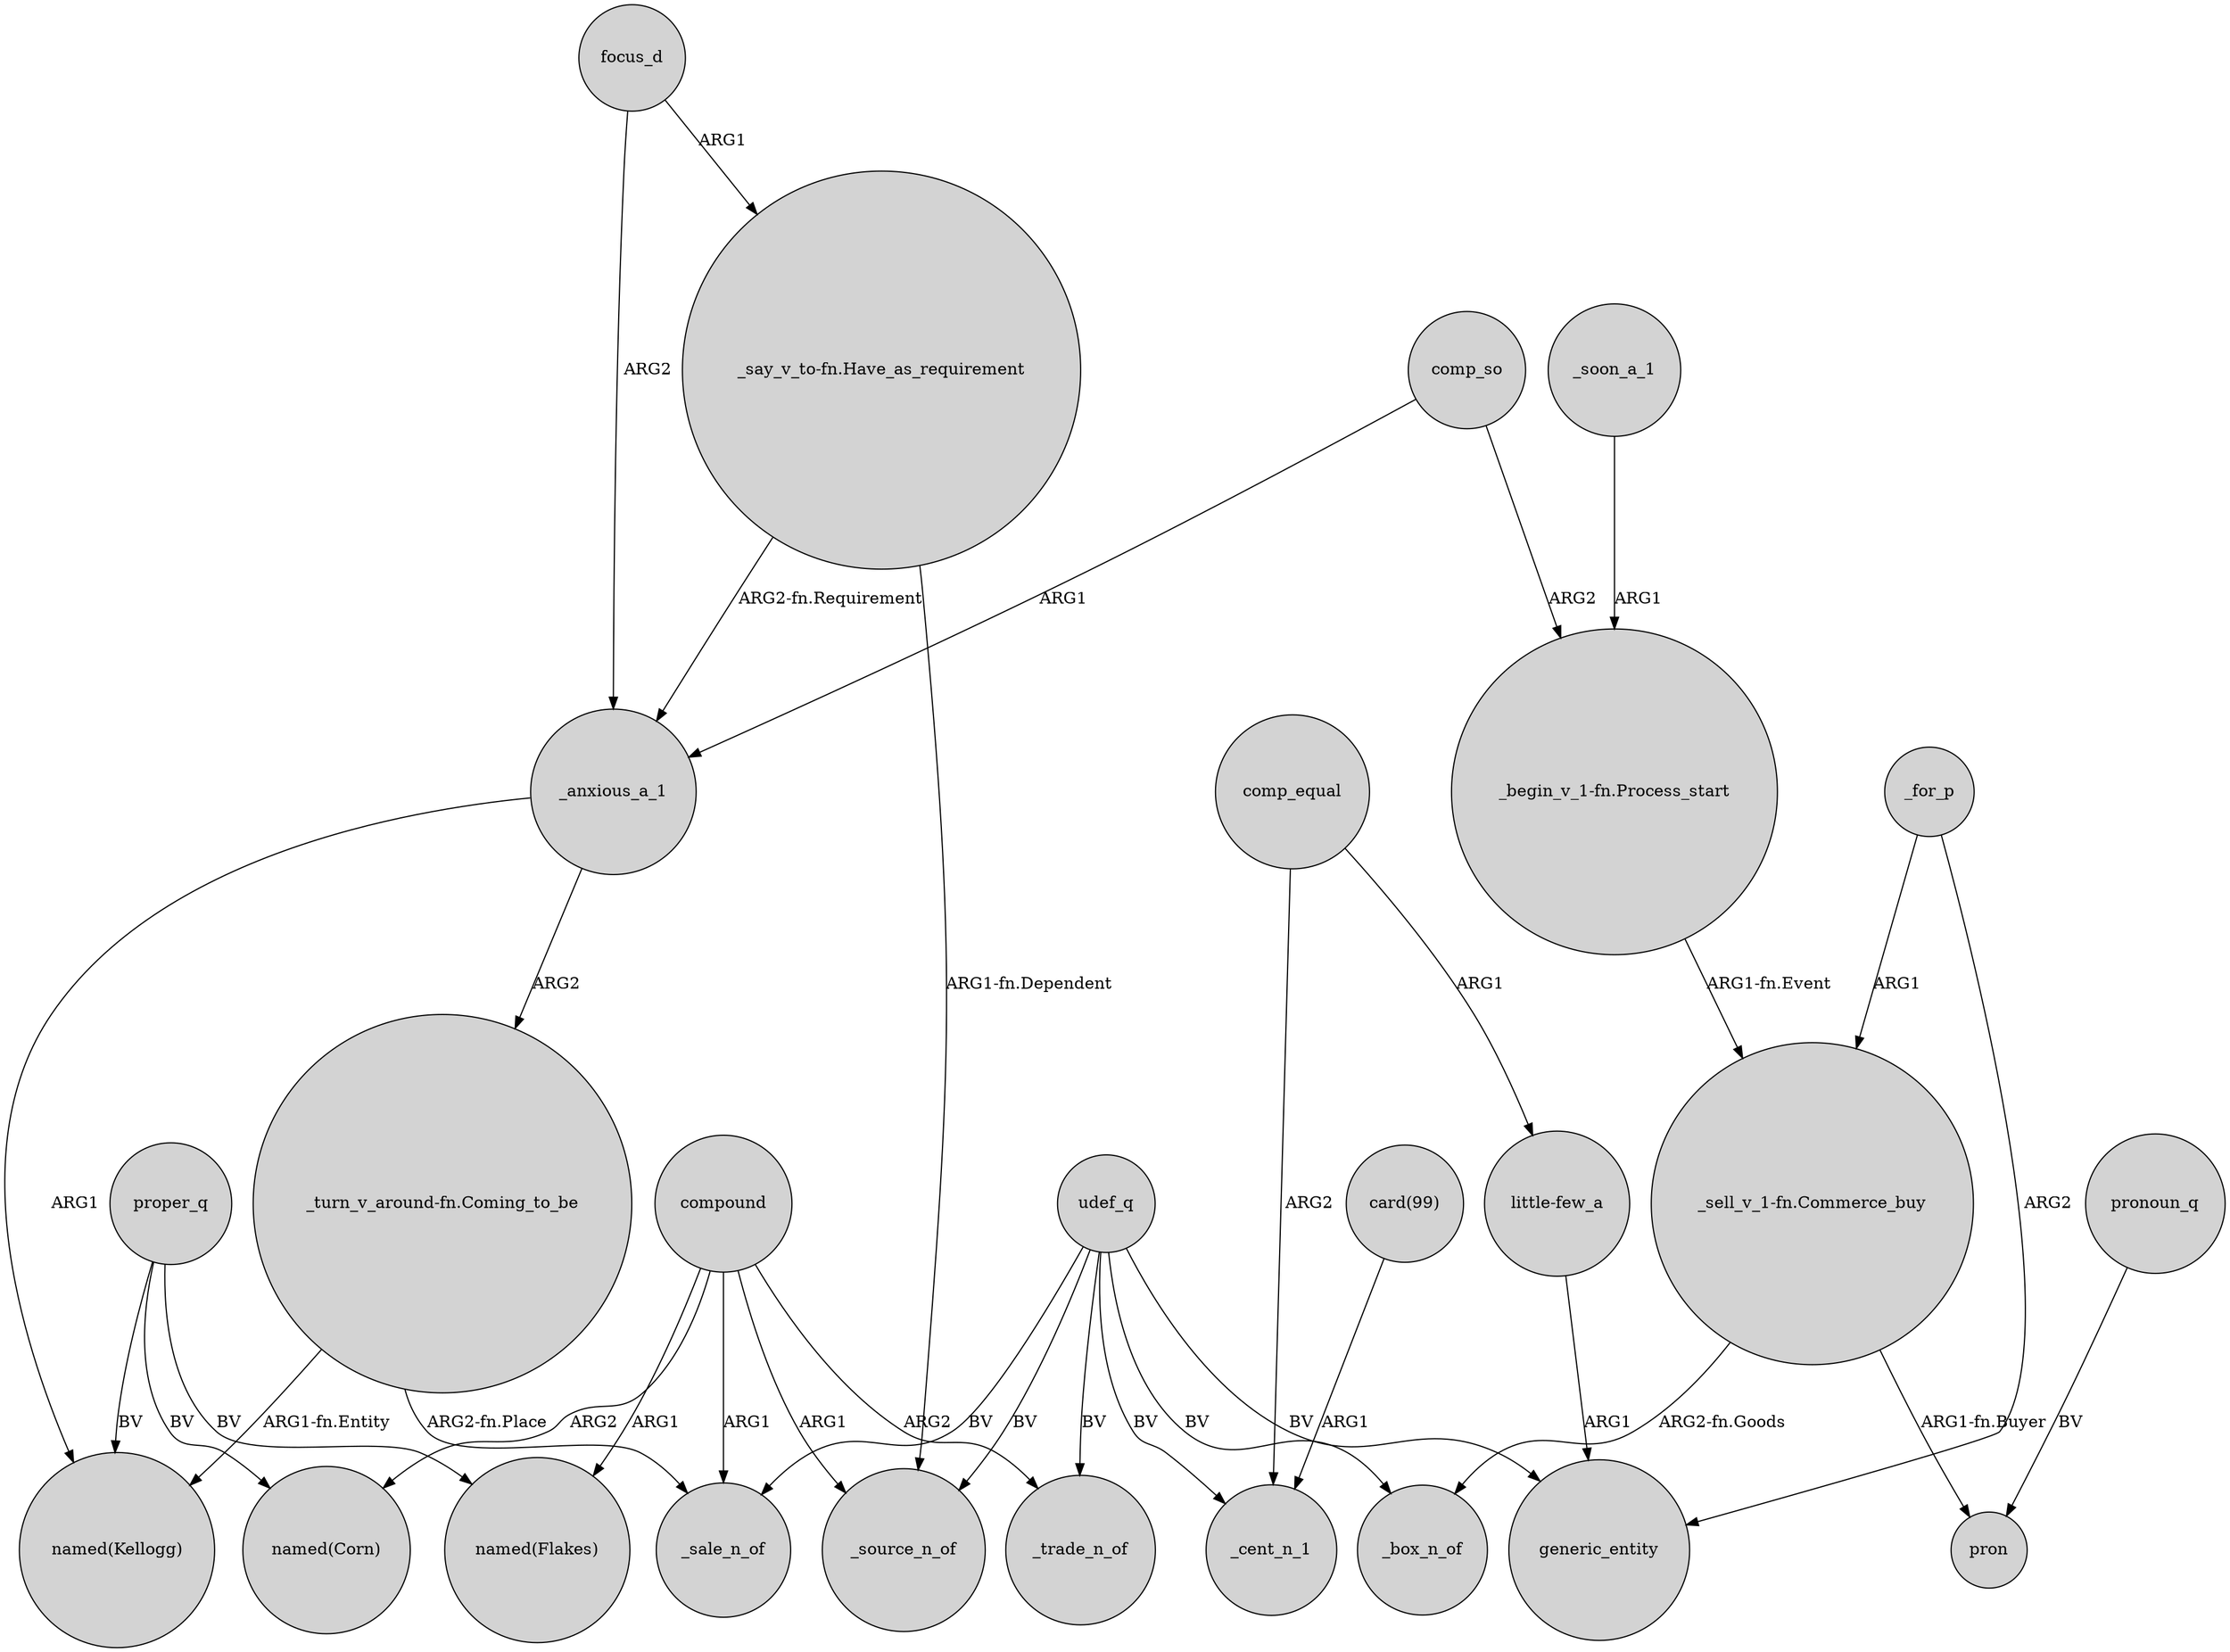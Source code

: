 digraph {
	node [shape=circle style=filled]
	_anxious_a_1 -> "named(Kellogg)" [label=ARG1]
	comp_equal -> _cent_n_1 [label=ARG2]
	"_say_v_to-fn.Have_as_requirement" -> _source_n_of [label="ARG1-fn.Dependent"]
	proper_q -> "named(Corn)" [label=BV]
	"_turn_v_around-fn.Coming_to_be" -> "named(Kellogg)" [label="ARG1-fn.Entity"]
	proper_q -> "named(Kellogg)" [label=BV]
	udef_q -> _source_n_of [label=BV]
	focus_d -> "_say_v_to-fn.Have_as_requirement" [label=ARG1]
	proper_q -> "named(Flakes)" [label=BV]
	_for_p -> generic_entity [label=ARG2]
	comp_so -> "_begin_v_1-fn.Process_start" [label=ARG2]
	"_turn_v_around-fn.Coming_to_be" -> _sale_n_of [label="ARG2-fn.Place"]
	"card(99)" -> _cent_n_1 [label=ARG1]
	compound -> "named(Corn)" [label=ARG2]
	udef_q -> _sale_n_of [label=BV]
	udef_q -> _box_n_of [label=BV]
	udef_q -> _cent_n_1 [label=BV]
	"little-few_a" -> generic_entity [label=ARG1]
	udef_q -> generic_entity [label=BV]
	pronoun_q -> pron [label=BV]
	_soon_a_1 -> "_begin_v_1-fn.Process_start" [label=ARG1]
	compound -> _source_n_of [label=ARG1]
	_for_p -> "_sell_v_1-fn.Commerce_buy" [label=ARG1]
	comp_equal -> "little-few_a" [label=ARG1]
	"_begin_v_1-fn.Process_start" -> "_sell_v_1-fn.Commerce_buy" [label="ARG1-fn.Event"]
	focus_d -> _anxious_a_1 [label=ARG2]
	"_say_v_to-fn.Have_as_requirement" -> _anxious_a_1 [label="ARG2-fn.Requirement"]
	"_sell_v_1-fn.Commerce_buy" -> _box_n_of [label="ARG2-fn.Goods"]
	udef_q -> _trade_n_of [label=BV]
	compound -> "named(Flakes)" [label=ARG1]
	compound -> _trade_n_of [label=ARG2]
	"_sell_v_1-fn.Commerce_buy" -> pron [label="ARG1-fn.Buyer"]
	compound -> _sale_n_of [label=ARG1]
	_anxious_a_1 -> "_turn_v_around-fn.Coming_to_be" [label=ARG2]
	comp_so -> _anxious_a_1 [label=ARG1]
}
